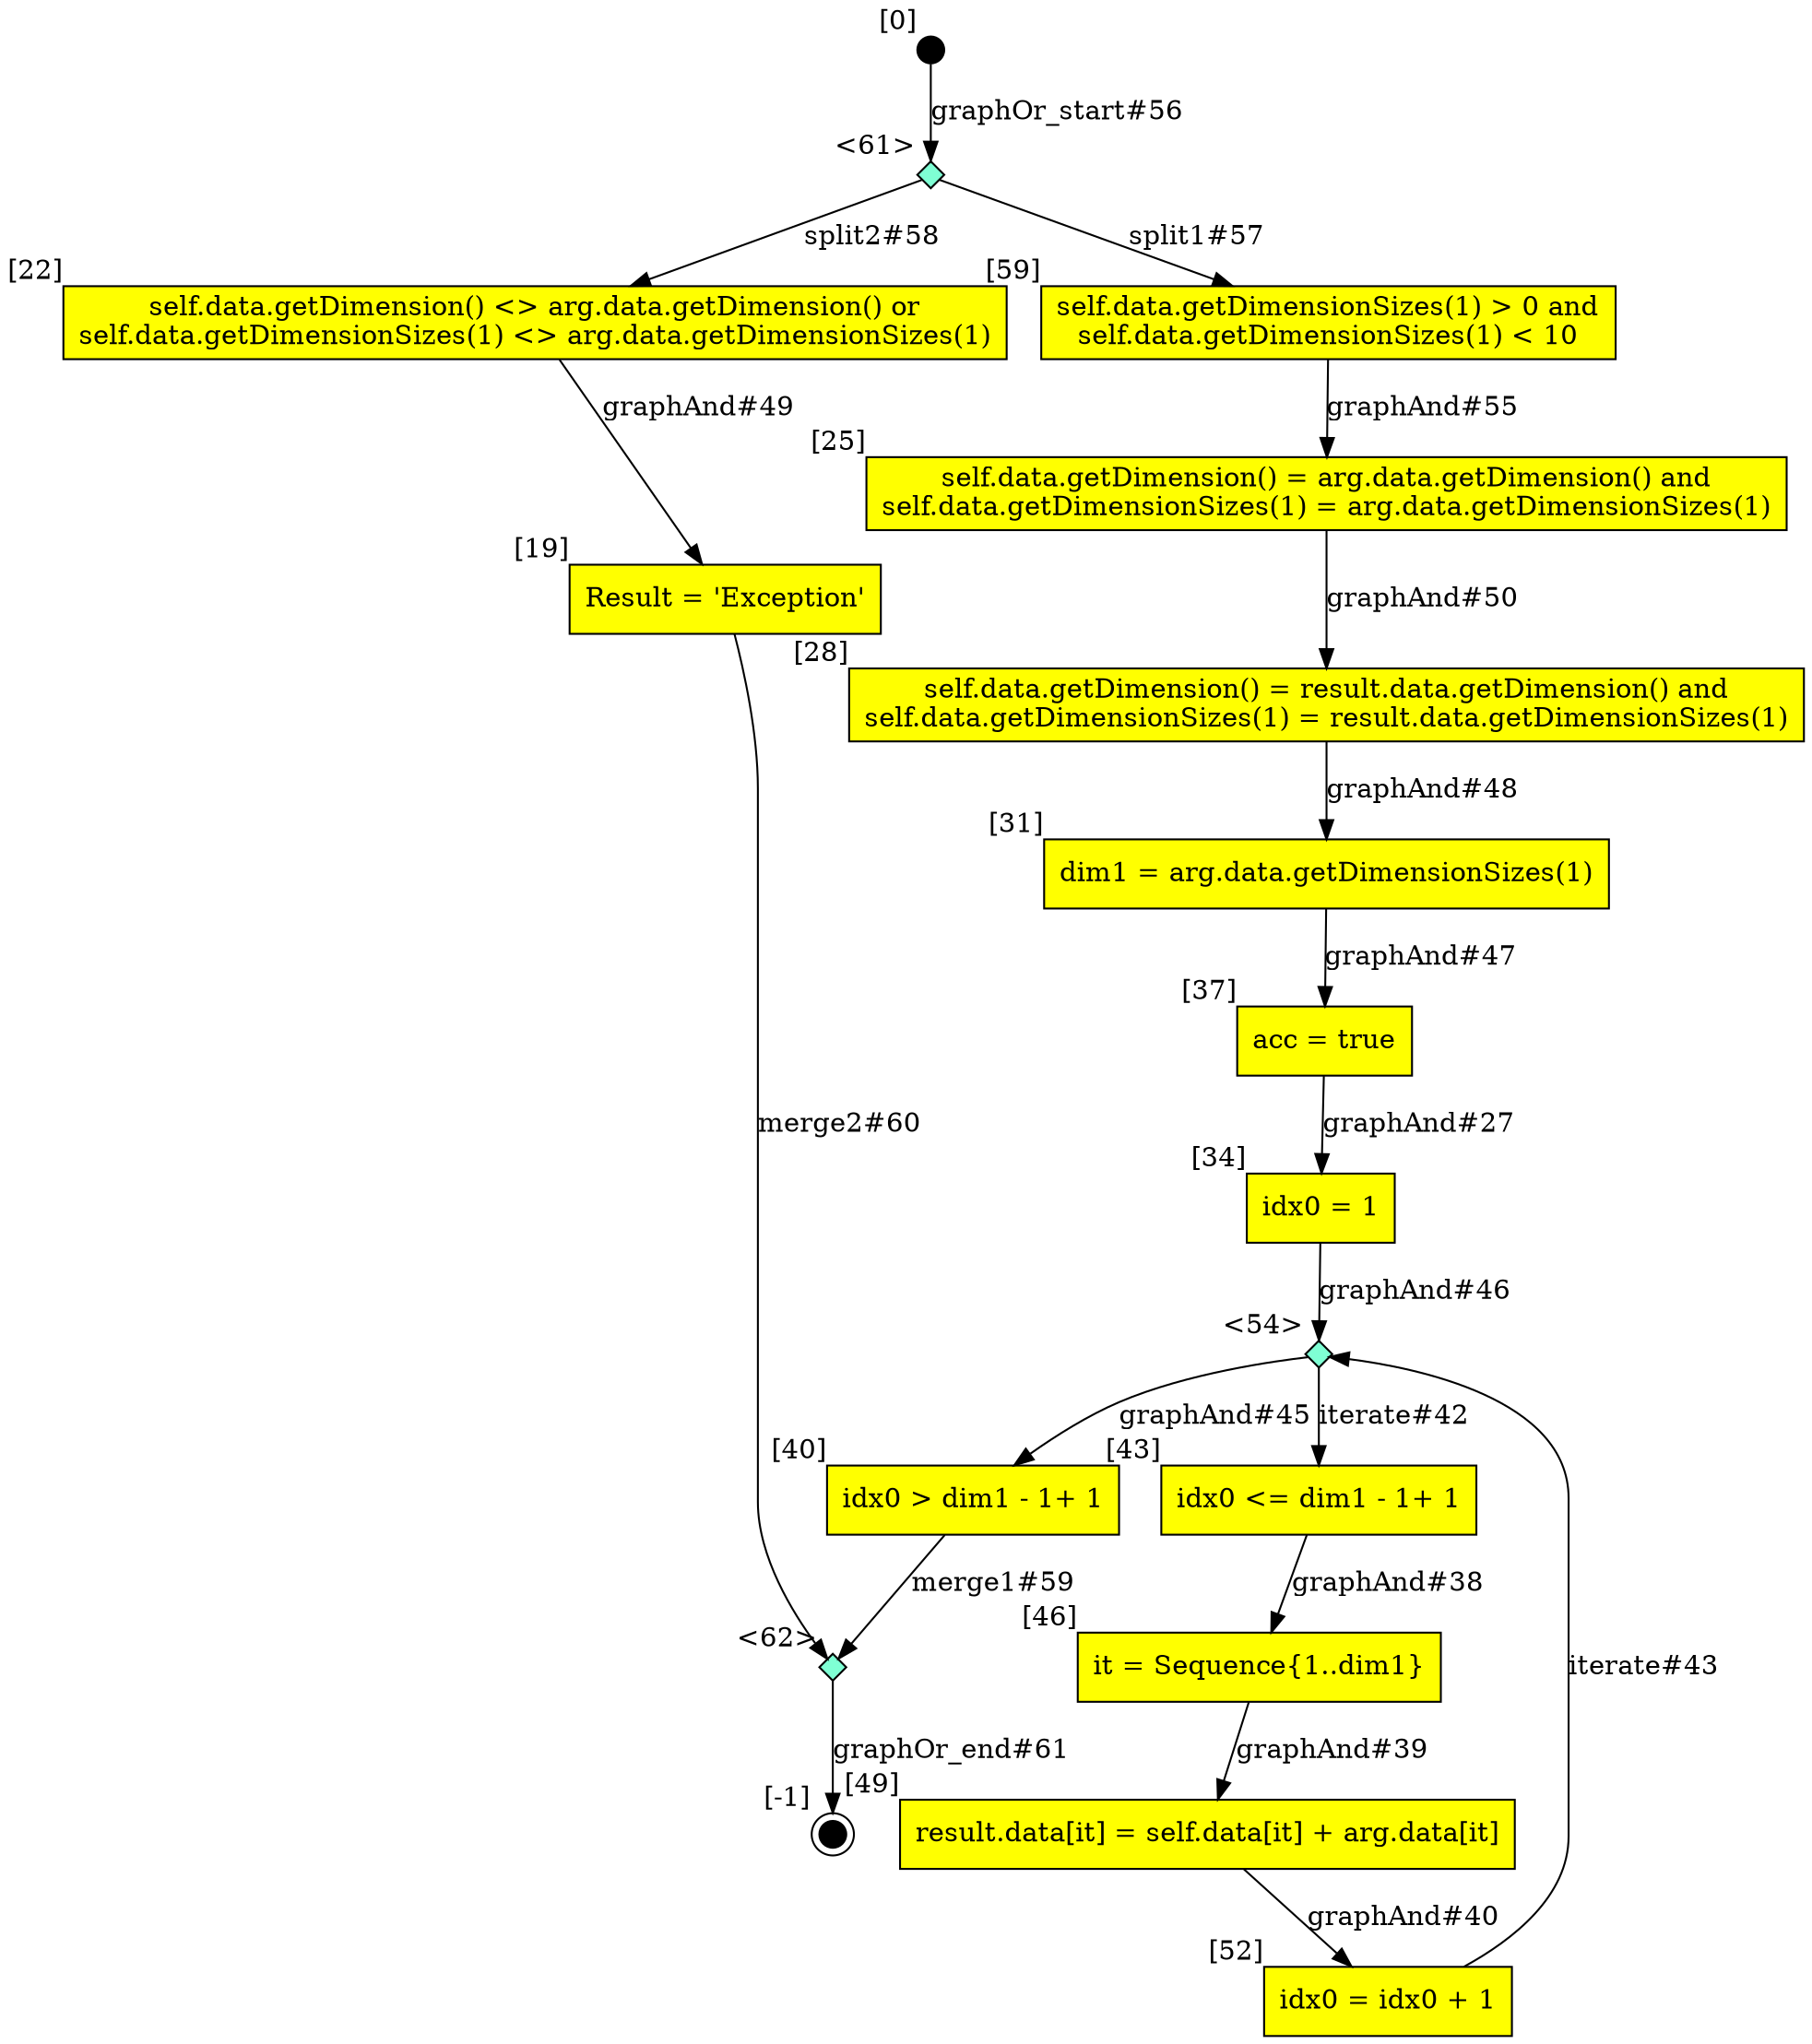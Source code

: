 digraph CLG {
  34 [shape="box", label="idx0 = 1", style=filled, fillcolor=yellow, xlabel="[34]"];
  37 [shape="box", label="acc = true", style=filled, fillcolor=yellow, xlabel="[37]"];
  40 [shape="box", label="idx0 > dim1 - 1+ 1", style=filled, fillcolor=yellow, xlabel="[40]"];
  43 [shape="box", label="idx0 <= dim1 - 1+ 1", style=filled, fillcolor=yellow, xlabel="[43]"];
  46 [shape="box", label="it = Sequence{1..dim1}", style=filled, fillcolor=yellow, xlabel="[46]"];
  49 [shape="box", label="result.data[it] = self.data[it] + arg.data[it]", style=filled, fillcolor=yellow, xlabel="[49]"];
  19 [shape="box", label="Result = 'Exception'", style=filled, fillcolor=yellow, xlabel="[19]"];
  52 [shape="box", label="idx0 = idx0 + 1", style=filled, fillcolor=yellow, xlabel="[52]"];
  20 [style=filled, fillcolor=black, shape="doublecircle", label="", fixedsize=true, width=.2, height=.2, xlabel="[-1]"];
  54 [shape="diamond", label="", xlabel="<54>", style=filled, fillcolor=aquamarine, fixedsize=true, width=.2, height=.2];
  22 [shape="box", label="self.data.getDimension() <> arg.data.getDimension() or
self.data.getDimensionSizes(1) <> arg.data.getDimensionSizes(1)
", style=filled, fillcolor=yellow, xlabel="[22]"];
  25 [shape="box", label="self.data.getDimension() = arg.data.getDimension() and
self.data.getDimensionSizes(1) = arg.data.getDimensionSizes(1)
", style=filled, fillcolor=yellow, xlabel="[25]"];
  58 [style=filled, fillcolor=black, shape="circle", label="", fixedsize=true, width=.2, height=.2, xlabel="[0]"];
  59 [shape="box", label="self.data.getDimensionSizes(1) > 0 and
self.data.getDimensionSizes(1) < 10
", style=filled, fillcolor=yellow, xlabel="[59]"];
  28 [shape="box", label="self.data.getDimension() = result.data.getDimension() and
self.data.getDimensionSizes(1) = result.data.getDimensionSizes(1)
", style=filled, fillcolor=yellow, xlabel="[28]"];
  61 [shape="diamond", label="", xlabel="<61>", style=filled, fillcolor=aquamarine, fixedsize=true, width=.2, height=.2];
  62 [shape="diamond", label="", xlabel="<62>", style=filled, fillcolor=aquamarine, fixedsize=true, width=.2, height=.2];
  31 [shape="box", label="dim1 = arg.data.getDimensionSizes(1)", style=filled, fillcolor=yellow, xlabel="[31]"];
  43 -> 46[label="graphAnd#38"];
  46 -> 49[label="graphAnd#39"];
  49 -> 52[label="graphAnd#40"];
  54 -> 43[label="iterate#42"];
  52 -> 54[label="iterate#43"];
  54 -> 40[label="graphAnd#45"];
  34 -> 54[label="graphAnd#46"];
  31 -> 37[label="graphAnd#47"];
  28 -> 31[label="graphAnd#48"];
  22 -> 19[label="graphAnd#49"];
  25 -> 28[label="graphAnd#50"];
  59 -> 25[label="graphAnd#55"];
  58 -> 61[label="graphOr_start#56"];
  61 -> 59[label="split1#57"];
  61 -> 22[label="split2#58"];
  37 -> 34[label="graphAnd#27"];
  40 -> 62[label="merge1#59"];
  19 -> 62[label="merge2#60"];
  62 -> 20[label="graphOr_end#61"];
}
